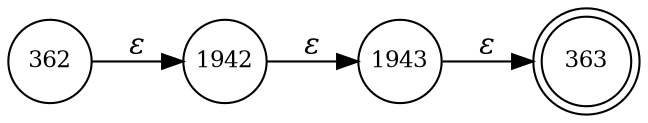 digraph ATN {
rankdir=LR;
s363[fontsize=11, label="363", shape=doublecircle, fixedsize=true, width=.6];
s1942[fontsize=11,label="1942", shape=circle, fixedsize=true, width=.55, peripheries=1];
s1943[fontsize=11,label="1943", shape=circle, fixedsize=true, width=.55, peripheries=1];
s362[fontsize=11,label="362", shape=circle, fixedsize=true, width=.55, peripheries=1];
s362 -> s1942 [fontname="Times-Italic", label="&epsilon;"];
s1942 -> s1943 [fontname="Times-Italic", label="&epsilon;"];
s1943 -> s363 [fontname="Times-Italic", label="&epsilon;"];
}